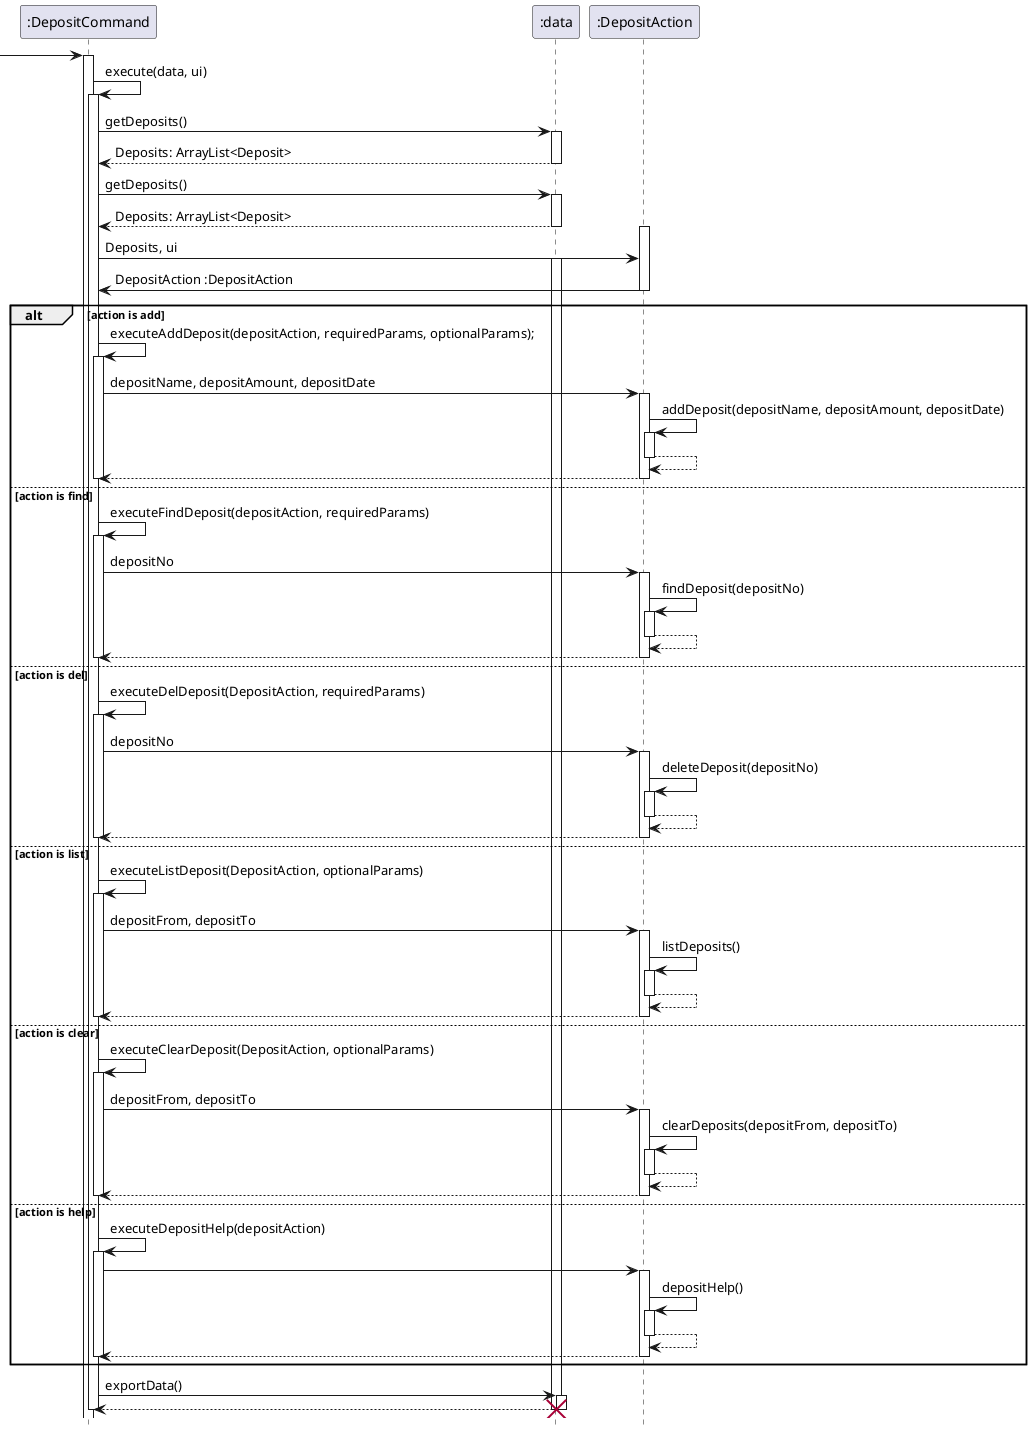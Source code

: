 @startuml

hide footbox

 -> ":DepositCommand":

activate ":DepositCommand"
":DepositCommand" -> ":DepositCommand": execute(data, ui)
activate  ":DepositCommand"
":DepositCommand" -> ":data": getDeposits()

activate ":data"
return Deposits: ArrayList<Deposit>
deactivate ":data"

":DepositCommand" -> ":data": getDeposits()

activate ":data"
return Deposits: ArrayList<Deposit>


activate ":DepositAction"
":DepositCommand" -> ":DepositAction" : Deposits, ui
activate ":data"
":DepositAction" -> ":DepositCommand" : DepositAction :DepositAction
deactivate ":DepositAction"


alt action is add
":DepositCommand" -> ":DepositCommand": executeAddDeposit(depositAction, requiredParams, optionalParams);
activate ":DepositCommand"
":DepositCommand" -> ":DepositAction" : depositName, depositAmount, depositDate
activate ":DepositAction"
":DepositAction" -> ":DepositAction" : addDeposit(depositName, depositAmount, depositDate)
activate ":DepositAction"

return
return

deactivate ":DepositCommand"


else action is find
":DepositCommand" -> ":DepositCommand": executeFindDeposit(depositAction, requiredParams)

activate ":DepositCommand"
":DepositCommand" -> ":DepositAction" : depositNo
activate ":DepositAction"
":DepositAction" -> ":DepositAction" : findDeposit(depositNo)
activate ":DepositAction"

return
return

deactivate ":DepositCommand"


else action is del
":DepositCommand" -> ":DepositCommand": executeDelDeposit(DepositAction, requiredParams)
activate ":DepositCommand"
":DepositCommand" -> ":DepositAction" : depositNo
activate ":DepositAction"
":DepositAction" -> ":DepositAction" : deleteDeposit(depositNo)
activate ":DepositAction"

return
return

deactivate ":DepositCommand"

else action is list

":DepositCommand" -> ":DepositCommand": executeListDeposit(DepositAction, optionalParams)
activate ":DepositCommand"
":DepositCommand" -> ":DepositAction" : depositFrom, depositTo
activate ":DepositAction"
":DepositAction" -> ":DepositAction" : listDeposits()
activate ":DepositAction"

return
return

deactivate ":DepositCommand"

else action is clear
":DepositCommand" -> ":DepositCommand": executeClearDeposit(DepositAction, optionalParams)
activate ":DepositCommand"
":DepositCommand" -> ":DepositAction" : depositFrom, depositTo
activate ":DepositAction"
":DepositAction" -> ":DepositAction" : clearDeposits(depositFrom, depositTo)
activate ":DepositAction"
return
return

deactivate ":DepositCommand"

else action is help
":DepositCommand" -> ":DepositCommand": executeDepositHelp(depositAction)
activate ":DepositCommand"
":DepositCommand" -> ":DepositAction"
activate ":DepositAction"
":DepositAction" -> ":DepositAction" : depositHelp()
activate ":DepositAction"
return
return


deactivate ":DepositCommand"



end
":DepositCommand" -> ":data": exportData()
activate ":data"
return

deactivate ":data"
destroy ":data"

deactivate ":data"
deactivate ":DepositCommand"




@enduml